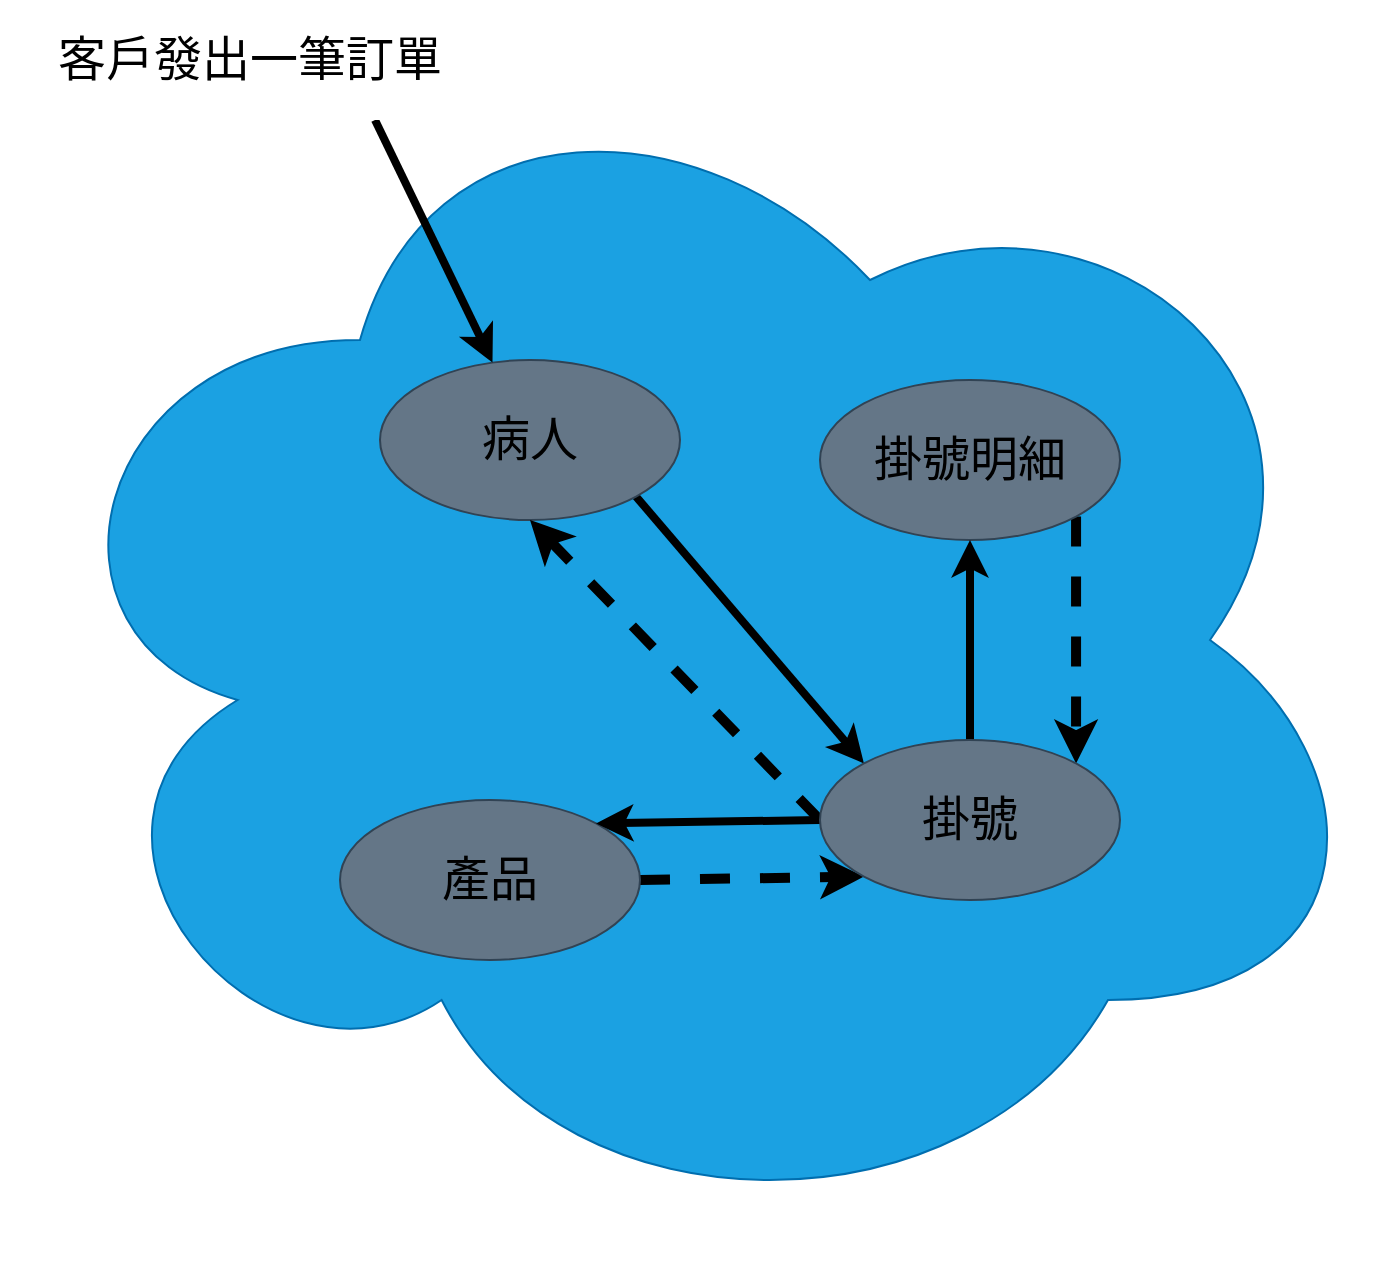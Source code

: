 <mxfile>
    <diagram id="wPUoi-Z_dakT2e2unpiT" name="第1頁">
        <mxGraphModel dx="1527" dy="2293" grid="1" gridSize="10" guides="1" tooltips="1" connect="1" arrows="1" fold="1" page="1" pageScale="1" pageWidth="827" pageHeight="1169" math="0" shadow="0">
            <root>
                <mxCell id="0"/>
                <mxCell id="1" parent="0"/>
                <mxCell id="14" value="" style="ellipse;shape=cloud;whiteSpace=wrap;html=1;fontSize=24;fillColor=#1ba1e2;fontColor=#ffffff;strokeColor=#006EAF;" parent="1" vertex="1">
                    <mxGeometry x="-380" y="-350" width="680" height="600" as="geometry"/>
                </mxCell>
                <mxCell id="6" style="edgeStyle=none;html=1;exitX=1;exitY=1;exitDx=0;exitDy=0;fontSize=24;entryX=0;entryY=0;entryDx=0;entryDy=0;jumpSize=9;strokeWidth=4;" parent="1" source="2" target="5" edge="1">
                    <mxGeometry relative="1" as="geometry">
                        <mxPoint x="80" y="-10" as="targetPoint"/>
                    </mxGeometry>
                </mxCell>
                <mxCell id="2" value="&lt;span style=&quot;font-size: 24px;&quot;&gt;病人&lt;/span&gt;" style="ellipse;whiteSpace=wrap;html=1;fillColor=#647687;fontColor=#000000;strokeColor=#314354;" parent="1" vertex="1">
                    <mxGeometry x="-200" y="-190" width="150" height="80" as="geometry"/>
                </mxCell>
                <mxCell id="13" style="edgeStyle=none;jumpSize=9;html=1;exitX=1;exitY=1;exitDx=0;exitDy=0;entryX=1;entryY=0;entryDx=0;entryDy=0;fontSize=24;dashed=1;strokeWidth=5;" parent="1" source="3" target="5" edge="1">
                    <mxGeometry relative="1" as="geometry"/>
                </mxCell>
                <mxCell id="3" value="&lt;span style=&quot;font-size: 24px;&quot;&gt;掛號明細&lt;/span&gt;" style="ellipse;whiteSpace=wrap;html=1;fillColor=#647687;fontColor=#000000;strokeColor=#314354;" parent="1" vertex="1">
                    <mxGeometry x="20" y="-180" width="150" height="80" as="geometry"/>
                </mxCell>
                <mxCell id="11" style="edgeStyle=none;jumpSize=9;html=1;exitX=1;exitY=0.5;exitDx=0;exitDy=0;entryX=0;entryY=1;entryDx=0;entryDy=0;fontSize=24;dashed=1;strokeWidth=5;" parent="1" source="4" target="5" edge="1">
                    <mxGeometry relative="1" as="geometry"/>
                </mxCell>
                <mxCell id="4" value="&lt;span style=&quot;font-size: 24px;&quot;&gt;產品&lt;/span&gt;" style="ellipse;whiteSpace=wrap;html=1;fillColor=#647687;fontColor=#000000;strokeColor=#314354;" parent="1" vertex="1">
                    <mxGeometry x="-220" y="30" width="150" height="80" as="geometry"/>
                </mxCell>
                <mxCell id="8" style="edgeStyle=none;html=1;exitX=0;exitY=0.5;exitDx=0;exitDy=0;entryX=0.5;entryY=1;entryDx=0;entryDy=0;fontSize=24;dashed=1;strokeWidth=5;" parent="1" source="5" target="2" edge="1">
                    <mxGeometry relative="1" as="geometry"/>
                </mxCell>
                <mxCell id="10" style="edgeStyle=none;jumpSize=9;html=1;exitX=0;exitY=0.5;exitDx=0;exitDy=0;entryX=1;entryY=0;entryDx=0;entryDy=0;fontSize=24;strokeWidth=4;" parent="1" source="5" target="4" edge="1">
                    <mxGeometry relative="1" as="geometry"/>
                </mxCell>
                <mxCell id="12" style="edgeStyle=none;jumpSize=9;html=1;exitX=0.5;exitY=0;exitDx=0;exitDy=0;entryX=0.5;entryY=1;entryDx=0;entryDy=0;fontSize=24;strokeWidth=4;" parent="1" source="5" target="3" edge="1">
                    <mxGeometry relative="1" as="geometry"/>
                </mxCell>
                <mxCell id="5" value="&lt;font style=&quot;font-size: 24px;&quot;&gt;掛號&lt;/font&gt;" style="ellipse;whiteSpace=wrap;html=1;fillColor=#647687;fontColor=#000000;strokeColor=#314354;" parent="1" vertex="1">
                    <mxGeometry x="20" width="150" height="80" as="geometry"/>
                </mxCell>
                <mxCell id="17" style="edgeStyle=none;html=1;exitX=0.75;exitY=1;exitDx=0;exitDy=0;strokeWidth=4;" edge="1" parent="1" source="16" target="2">
                    <mxGeometry relative="1" as="geometry"/>
                </mxCell>
                <mxCell id="16" value="&lt;font style=&quot;font-size: 24px;&quot;&gt;客戶發出一筆訂單&lt;/font&gt;" style="whiteSpace=wrap;html=1;strokeColor=none;" vertex="1" parent="1">
                    <mxGeometry x="-390" y="-370" width="250" height="60" as="geometry"/>
                </mxCell>
                <mxCell id="19" value="&lt;font color=&quot;#ffffff&quot;&gt;訂單管理系統&lt;/font&gt;" style="text;html=1;align=center;verticalAlign=middle;resizable=0;points=[];autosize=1;strokeColor=none;fillColor=none;fontSize=24;fontColor=#000000;" vertex="1" parent="1">
                    <mxGeometry x="-90" y="230" width="170" height="40" as="geometry"/>
                </mxCell>
            </root>
        </mxGraphModel>
    </diagram>
</mxfile>